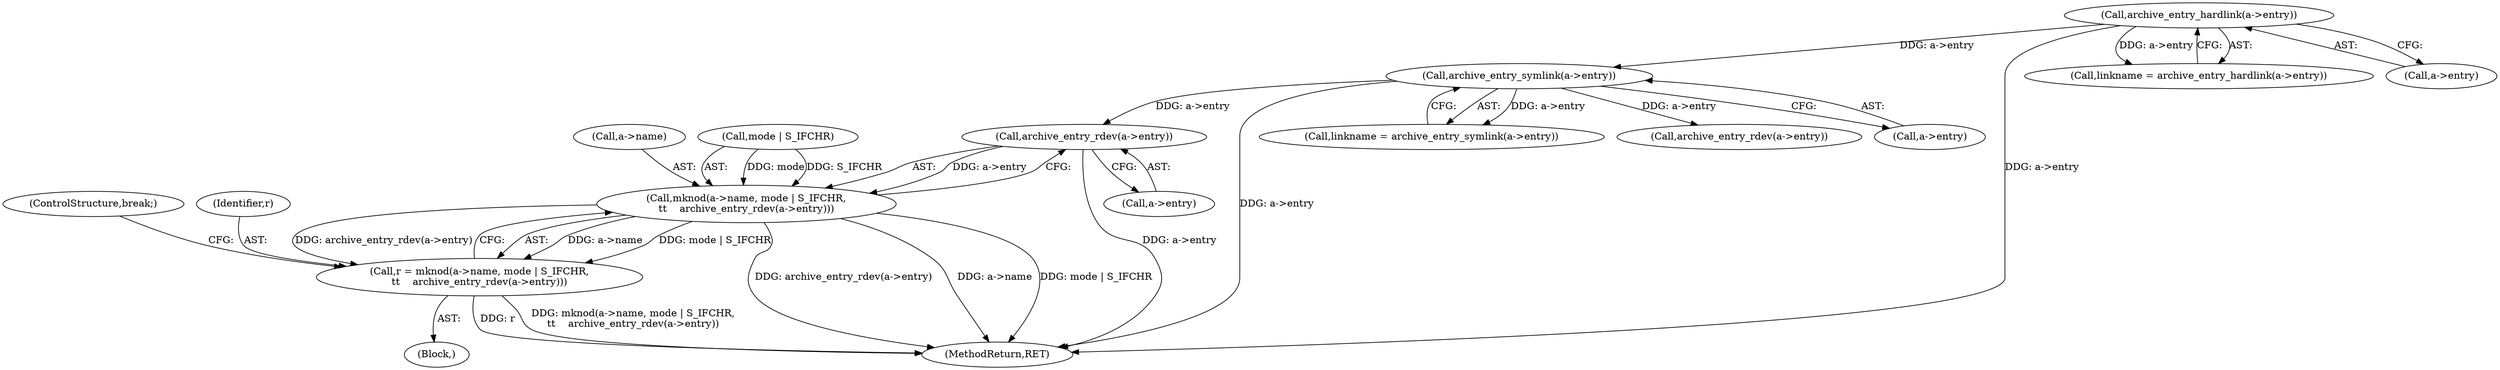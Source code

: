 digraph "0_libarchive_dfd6b54ce33960e420fb206d8872fb759b577ad9_1@pointer" {
"1000231" [label="(Call,archive_entry_rdev(a->entry))"];
"1000148" [label="(Call,archive_entry_symlink(a->entry))"];
"1000135" [label="(Call,archive_entry_hardlink(a->entry))"];
"1000224" [label="(Call,mknod(a->name, mode | S_IFCHR,\n\t\t    archive_entry_rdev(a->entry)))"];
"1000222" [label="(Call,r = mknod(a->name, mode | S_IFCHR,\n\t\t    archive_entry_rdev(a->entry)))"];
"1000146" [label="(Call,linkname = archive_entry_symlink(a->entry))"];
"1000222" [label="(Call,r = mknod(a->name, mode | S_IFCHR,\n\t\t    archive_entry_rdev(a->entry)))"];
"1000133" [label="(Call,linkname = archive_entry_hardlink(a->entry))"];
"1000225" [label="(Call,a->name)"];
"1000228" [label="(Call,mode | S_IFCHR)"];
"1000188" [label="(Block,)"];
"1000231" [label="(Call,archive_entry_rdev(a->entry))"];
"1000224" [label="(Call,mknod(a->name, mode | S_IFCHR,\n\t\t    archive_entry_rdev(a->entry)))"];
"1000135" [label="(Call,archive_entry_hardlink(a->entry))"];
"1000246" [label="(Call,archive_entry_rdev(a->entry))"];
"1000235" [label="(ControlStructure,break;)"];
"1000148" [label="(Call,archive_entry_symlink(a->entry))"];
"1000334" [label="(MethodReturn,RET)"];
"1000232" [label="(Call,a->entry)"];
"1000149" [label="(Call,a->entry)"];
"1000223" [label="(Identifier,r)"];
"1000136" [label="(Call,a->entry)"];
"1000231" -> "1000224"  [label="AST: "];
"1000231" -> "1000232"  [label="CFG: "];
"1000232" -> "1000231"  [label="AST: "];
"1000224" -> "1000231"  [label="CFG: "];
"1000231" -> "1000334"  [label="DDG: a->entry"];
"1000231" -> "1000224"  [label="DDG: a->entry"];
"1000148" -> "1000231"  [label="DDG: a->entry"];
"1000148" -> "1000146"  [label="AST: "];
"1000148" -> "1000149"  [label="CFG: "];
"1000149" -> "1000148"  [label="AST: "];
"1000146" -> "1000148"  [label="CFG: "];
"1000148" -> "1000334"  [label="DDG: a->entry"];
"1000148" -> "1000146"  [label="DDG: a->entry"];
"1000135" -> "1000148"  [label="DDG: a->entry"];
"1000148" -> "1000246"  [label="DDG: a->entry"];
"1000135" -> "1000133"  [label="AST: "];
"1000135" -> "1000136"  [label="CFG: "];
"1000136" -> "1000135"  [label="AST: "];
"1000133" -> "1000135"  [label="CFG: "];
"1000135" -> "1000334"  [label="DDG: a->entry"];
"1000135" -> "1000133"  [label="DDG: a->entry"];
"1000224" -> "1000222"  [label="AST: "];
"1000225" -> "1000224"  [label="AST: "];
"1000228" -> "1000224"  [label="AST: "];
"1000222" -> "1000224"  [label="CFG: "];
"1000224" -> "1000334"  [label="DDG: archive_entry_rdev(a->entry)"];
"1000224" -> "1000334"  [label="DDG: a->name"];
"1000224" -> "1000334"  [label="DDG: mode | S_IFCHR"];
"1000224" -> "1000222"  [label="DDG: a->name"];
"1000224" -> "1000222"  [label="DDG: mode | S_IFCHR"];
"1000224" -> "1000222"  [label="DDG: archive_entry_rdev(a->entry)"];
"1000228" -> "1000224"  [label="DDG: mode"];
"1000228" -> "1000224"  [label="DDG: S_IFCHR"];
"1000222" -> "1000188"  [label="AST: "];
"1000223" -> "1000222"  [label="AST: "];
"1000235" -> "1000222"  [label="CFG: "];
"1000222" -> "1000334"  [label="DDG: r"];
"1000222" -> "1000334"  [label="DDG: mknod(a->name, mode | S_IFCHR,\n\t\t    archive_entry_rdev(a->entry))"];
}
